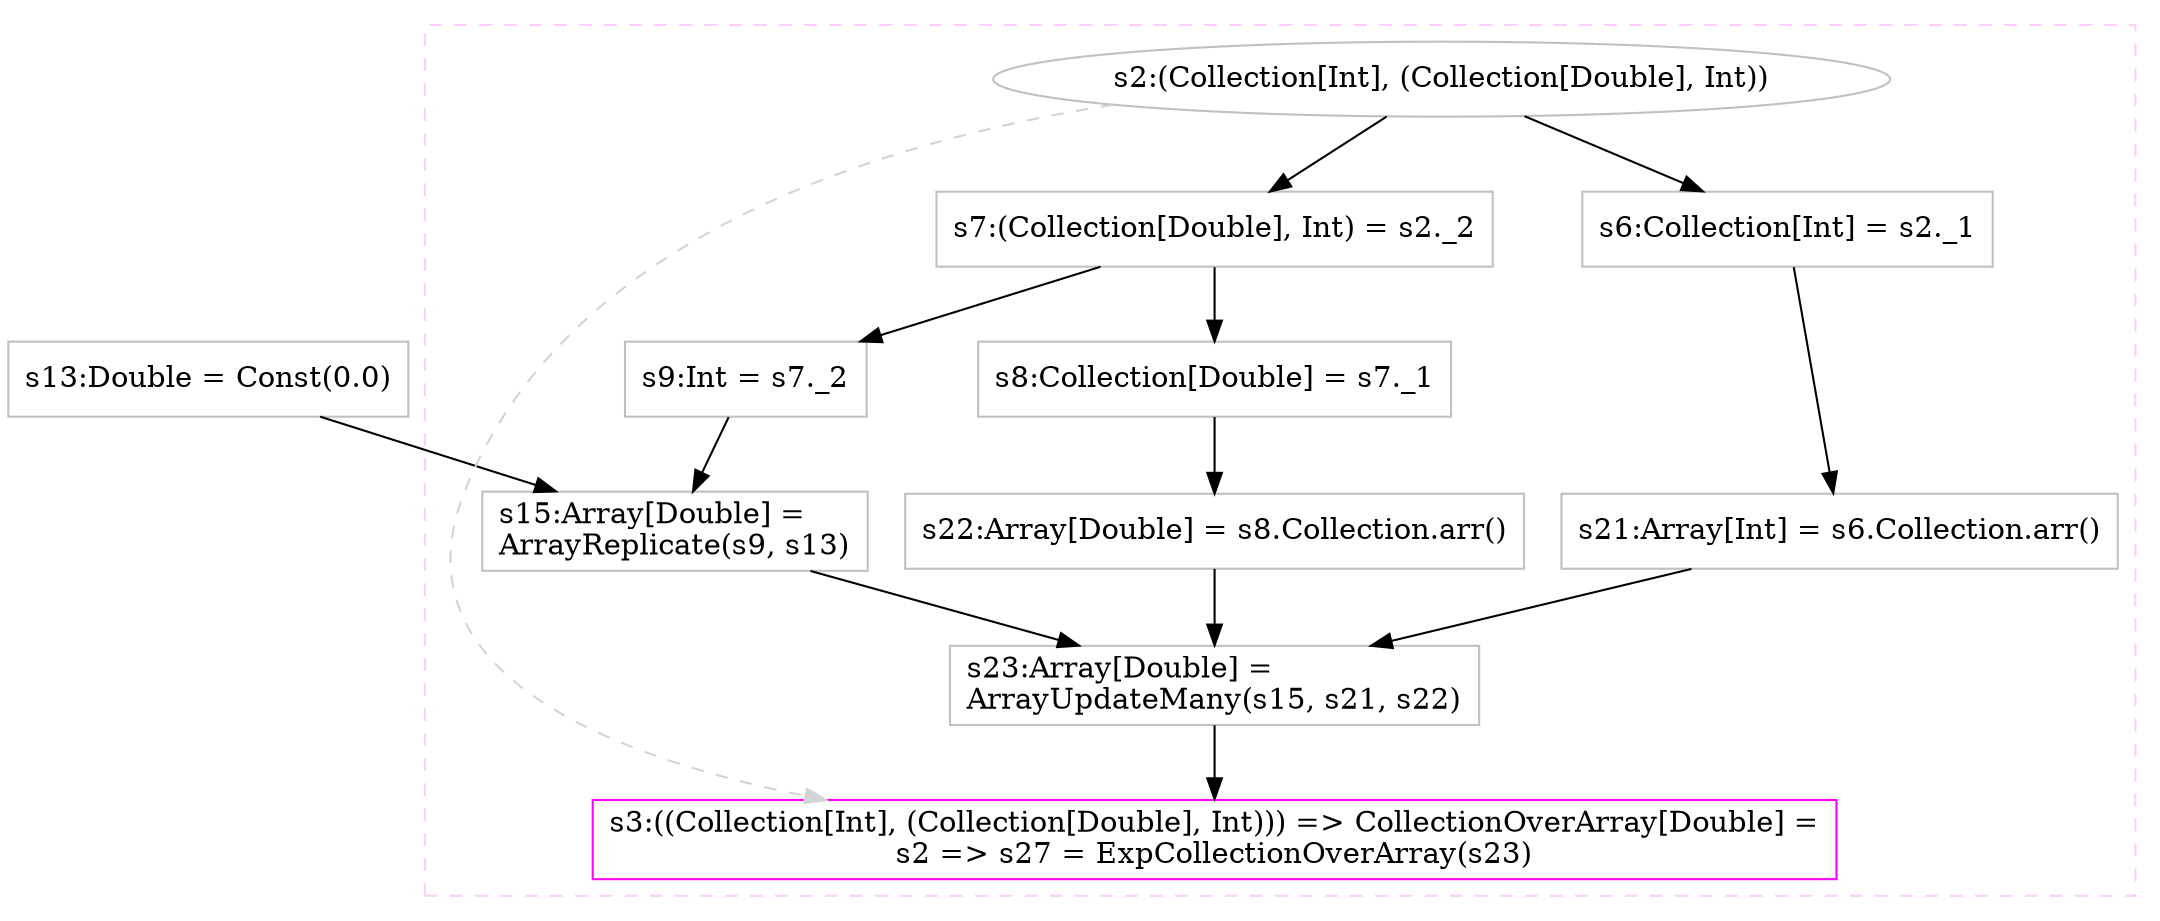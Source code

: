 digraph "sparse2dense_data_invoke.dot" {
concentrate=true

"s13" [
label="s13:Double = Const(0.0)"
shape=box,color=gray,tooltip="s13:Double"
]
subgraph cluster_s3 {
style=dashed; color="#FFCCFF"
"s2" [
label="s2:(Collection[Int], (Collection[Double], Int))"
color=gray
]
"s3" [
label="s3:((Collection[Int], (Collection[Double], Int))) => CollectionOverArray[Double] =\ls2 => s27 = ExpCollectionOverArray(s23)"
shape=box,color=magenta,tooltip="s3:((Collection[Int], (Collection[Double], Int))) => CollectionOverArray[Double]"
]
{rank=source; s2}
"s7" [
label="s7:(Collection[Double], Int) = s2._2"
shape=box,color=gray,tooltip="s7:(Collection[Double], Int)"
]
"s9" [
label="s9:Int = s7._2"
shape=box,color=gray,tooltip="s9:Int"
]
"s15" [
label="s15:Array[Double] =\lArrayReplicate(s9, s13)"
shape=box,color=gray,tooltip="s15:Array[Double]"
]
"s6" [
label="s6:Collection[Int] = s2._1"
shape=box,color=gray,tooltip="s6:Collection[Int]"
]
"s21" [
label="s21:Array[Int] = s6.Collection.arr()"
shape=box,color=gray,tooltip="s21:Array[Int]"
]
"s8" [
label="s8:Collection[Double] = s7._1"
shape=box,color=gray,tooltip="s8:Collection[Double]"
]
"s22" [
label="s22:Array[Double] = s8.Collection.arr()"
shape=box,color=gray,tooltip="s22:Array[Double]"
]
"s23" [
label="s23:Array[Double] =\lArrayUpdateMany(s15, s21, s22)"
shape=box,color=gray,tooltip="s23:Array[Double]"
]
{rank=sink; s3}
}
"s2" -> "s6" [style=solid]
"s2" -> "s7" [style=solid]
"s2" -> "s3" [style=dashed, color=lightgray, weight=0]
"s23" -> "s3" [style=solid]
"s15" -> "s23" [style=solid]
"s21" -> "s23" [style=solid]
"s22" -> "s23" [style=solid]
"s9" -> "s15" [style=solid]
"s13" -> "s15" [style=solid]
"s7" -> "s8" [style=solid]
"s7" -> "s9" [style=solid]
"s6" -> "s21" [style=solid]
"s8" -> "s22" [style=solid]
}
